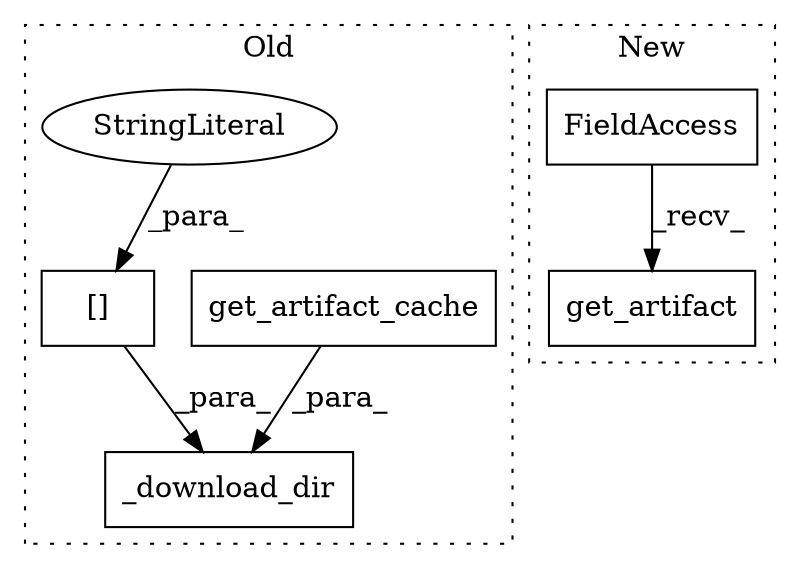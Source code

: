 digraph G {
subgraph cluster0 {
1 [label="[]" a="2" s="6387,6396" l="4,1" shape="box"];
3 [label="_download_dir" a="32" s="6360,6397" l="14,1" shape="box"];
4 [label="get_artifact_cache" a="32" s="6151,6188" l="19,1" shape="box"];
5 [label="StringLiteral" a="45" s="6391" l="5" shape="ellipse"];
label = "Old";
style="dotted";
}
subgraph cluster1 {
2 [label="get_artifact" a="32" s="6041,6061" l="13,1" shape="box"];
6 [label="FieldAccess" a="22" s="6023" l="17" shape="box"];
label = "New";
style="dotted";
}
1 -> 3 [label="_para_"];
4 -> 3 [label="_para_"];
5 -> 1 [label="_para_"];
6 -> 2 [label="_recv_"];
}